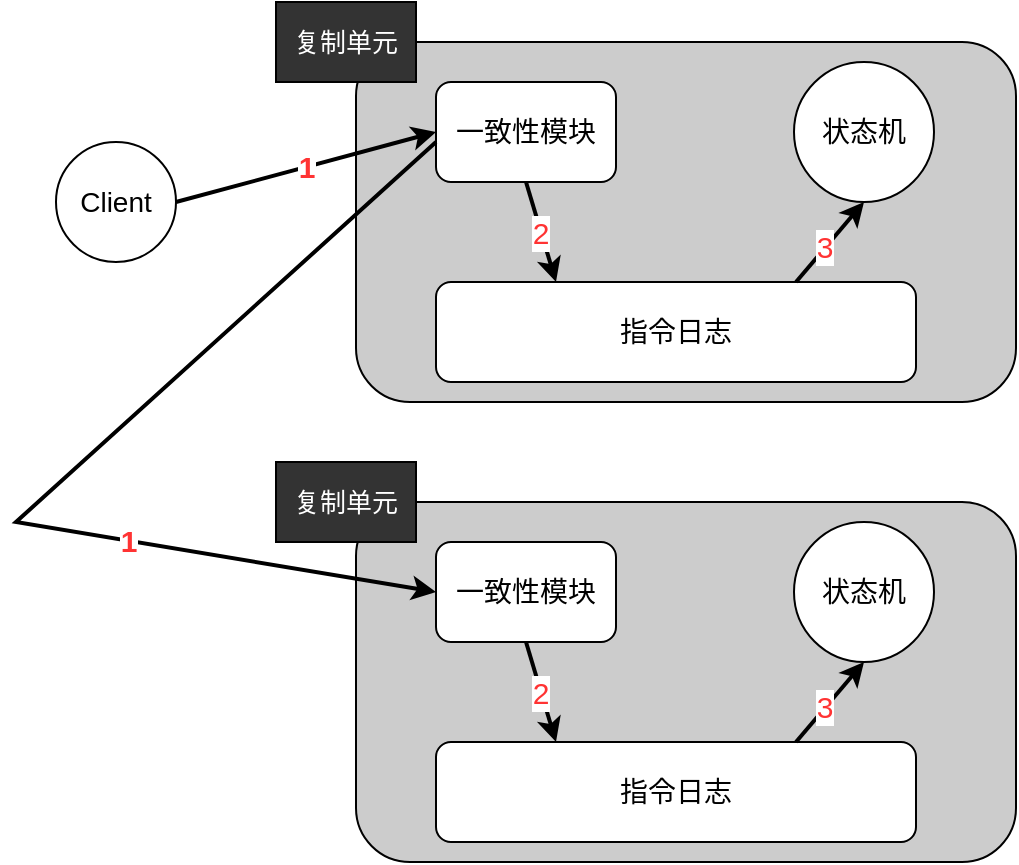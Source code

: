 <mxfile version="16.0.0" type="github">
  <diagram id="Bcqtuh_A2lHMvYJcFtwO" name="Page-1">
    <mxGraphModel dx="1426" dy="792" grid="1" gridSize="10" guides="1" tooltips="1" connect="1" arrows="1" fold="1" page="1" pageScale="1" pageWidth="827" pageHeight="1169" math="0" shadow="0">
      <root>
        <mxCell id="0" />
        <mxCell id="1" parent="0" />
        <mxCell id="nHjAEe9QUG4dYRmGJywx-1" value="Client" style="ellipse;whiteSpace=wrap;html=1;aspect=fixed;fontSize=14;" vertex="1" parent="1">
          <mxGeometry x="40" y="80" width="60" height="60" as="geometry" />
        </mxCell>
        <mxCell id="nHjAEe9QUG4dYRmGJywx-2" value="" style="rounded=1;whiteSpace=wrap;html=1;fontSize=14;fillColor=#CCCCCC;" vertex="1" parent="1">
          <mxGeometry x="190" y="30" width="330" height="180" as="geometry" />
        </mxCell>
        <mxCell id="nHjAEe9QUG4dYRmGJywx-3" value="一致性模块" style="rounded=1;whiteSpace=wrap;html=1;fontSize=14;fillColor=#FFFFFF;" vertex="1" parent="1">
          <mxGeometry x="230" y="50" width="90" height="50" as="geometry" />
        </mxCell>
        <mxCell id="nHjAEe9QUG4dYRmGJywx-4" value="指令日志" style="rounded=1;whiteSpace=wrap;html=1;fontSize=14;fillColor=#FFFFFF;" vertex="1" parent="1">
          <mxGeometry x="230" y="150" width="240" height="50" as="geometry" />
        </mxCell>
        <mxCell id="nHjAEe9QUG4dYRmGJywx-5" value="状态机" style="ellipse;whiteSpace=wrap;html=1;aspect=fixed;fontSize=14;fillColor=#FFFFFF;" vertex="1" parent="1">
          <mxGeometry x="409" y="40" width="70" height="70" as="geometry" />
        </mxCell>
        <mxCell id="nHjAEe9QUG4dYRmGJywx-6" value="1" style="endArrow=classic;html=1;rounded=0;fontSize=15;exitX=1;exitY=0.5;exitDx=0;exitDy=0;entryX=0;entryY=0.5;entryDx=0;entryDy=0;strokeWidth=2;fontColor=#FF3333;fontStyle=1" edge="1" parent="1" source="nHjAEe9QUG4dYRmGJywx-1" target="nHjAEe9QUG4dYRmGJywx-3">
          <mxGeometry width="50" height="50" relative="1" as="geometry">
            <mxPoint x="60" y="270" as="sourcePoint" />
            <mxPoint x="110" y="220" as="targetPoint" />
          </mxGeometry>
        </mxCell>
        <mxCell id="nHjAEe9QUG4dYRmGJywx-7" value="2" style="endArrow=classic;html=1;rounded=0;fontSize=15;fontColor=#FF3333;strokeWidth=2;exitX=0.5;exitY=1;exitDx=0;exitDy=0;" edge="1" parent="1" source="nHjAEe9QUG4dYRmGJywx-3">
          <mxGeometry width="50" height="50" relative="1" as="geometry">
            <mxPoint x="260" y="380" as="sourcePoint" />
            <mxPoint x="290" y="150" as="targetPoint" />
          </mxGeometry>
        </mxCell>
        <mxCell id="nHjAEe9QUG4dYRmGJywx-8" value="" style="endArrow=classic;html=1;rounded=0;fontSize=15;fontColor=#FF3333;strokeWidth=2;exitX=0.75;exitY=0;exitDx=0;exitDy=0;entryX=0.5;entryY=1;entryDx=0;entryDy=0;" edge="1" parent="1" source="nHjAEe9QUG4dYRmGJywx-4" target="nHjAEe9QUG4dYRmGJywx-5">
          <mxGeometry width="50" height="50" relative="1" as="geometry">
            <mxPoint x="320" y="440" as="sourcePoint" />
            <mxPoint x="370" y="390" as="targetPoint" />
          </mxGeometry>
        </mxCell>
        <mxCell id="nHjAEe9QUG4dYRmGJywx-9" value="3" style="edgeLabel;html=1;align=center;verticalAlign=middle;resizable=0;points=[];fontSize=15;fontColor=#FF3333;" vertex="1" connectable="0" parent="nHjAEe9QUG4dYRmGJywx-8">
          <mxGeometry x="-0.103" y="2" relative="1" as="geometry">
            <mxPoint y="1" as="offset" />
          </mxGeometry>
        </mxCell>
        <mxCell id="nHjAEe9QUG4dYRmGJywx-10" value="复制单元" style="rounded=0;whiteSpace=wrap;html=1;fontSize=13;fontColor=#FFFFFF;fillColor=#333333;" vertex="1" parent="1">
          <mxGeometry x="150" y="10" width="70" height="40" as="geometry" />
        </mxCell>
        <mxCell id="nHjAEe9QUG4dYRmGJywx-11" value="" style="rounded=1;whiteSpace=wrap;html=1;fontSize=14;fillColor=#CCCCCC;" vertex="1" parent="1">
          <mxGeometry x="190" y="260" width="330" height="180" as="geometry" />
        </mxCell>
        <mxCell id="nHjAEe9QUG4dYRmGJywx-12" value="一致性模块" style="rounded=1;whiteSpace=wrap;html=1;fontSize=14;fillColor=#FFFFFF;" vertex="1" parent="1">
          <mxGeometry x="230" y="280" width="90" height="50" as="geometry" />
        </mxCell>
        <mxCell id="nHjAEe9QUG4dYRmGJywx-13" value="指令日志" style="rounded=1;whiteSpace=wrap;html=1;fontSize=14;fillColor=#FFFFFF;" vertex="1" parent="1">
          <mxGeometry x="230" y="380" width="240" height="50" as="geometry" />
        </mxCell>
        <mxCell id="nHjAEe9QUG4dYRmGJywx-14" value="状态机" style="ellipse;whiteSpace=wrap;html=1;aspect=fixed;fontSize=14;fillColor=#FFFFFF;" vertex="1" parent="1">
          <mxGeometry x="409" y="270" width="70" height="70" as="geometry" />
        </mxCell>
        <mxCell id="nHjAEe9QUG4dYRmGJywx-15" value="2" style="endArrow=classic;html=1;rounded=0;fontSize=15;fontColor=#FF3333;strokeWidth=2;exitX=0.5;exitY=1;exitDx=0;exitDy=0;" edge="1" parent="1" source="nHjAEe9QUG4dYRmGJywx-12">
          <mxGeometry width="50" height="50" relative="1" as="geometry">
            <mxPoint x="260" y="610" as="sourcePoint" />
            <mxPoint x="290" y="380" as="targetPoint" />
          </mxGeometry>
        </mxCell>
        <mxCell id="nHjAEe9QUG4dYRmGJywx-16" value="" style="endArrow=classic;html=1;rounded=0;fontSize=15;fontColor=#FF3333;strokeWidth=2;exitX=0.75;exitY=0;exitDx=0;exitDy=0;entryX=0.5;entryY=1;entryDx=0;entryDy=0;" edge="1" parent="1" source="nHjAEe9QUG4dYRmGJywx-13" target="nHjAEe9QUG4dYRmGJywx-14">
          <mxGeometry width="50" height="50" relative="1" as="geometry">
            <mxPoint x="320" y="670" as="sourcePoint" />
            <mxPoint x="370" y="620" as="targetPoint" />
          </mxGeometry>
        </mxCell>
        <mxCell id="nHjAEe9QUG4dYRmGJywx-17" value="3" style="edgeLabel;html=1;align=center;verticalAlign=middle;resizable=0;points=[];fontSize=15;fontColor=#FF3333;" vertex="1" connectable="0" parent="nHjAEe9QUG4dYRmGJywx-16">
          <mxGeometry x="-0.103" y="2" relative="1" as="geometry">
            <mxPoint y="1" as="offset" />
          </mxGeometry>
        </mxCell>
        <mxCell id="nHjAEe9QUG4dYRmGJywx-18" value="复制单元" style="rounded=0;whiteSpace=wrap;html=1;fontSize=13;fontColor=#FFFFFF;fillColor=#333333;" vertex="1" parent="1">
          <mxGeometry x="150" y="240" width="70" height="40" as="geometry" />
        </mxCell>
        <mxCell id="nHjAEe9QUG4dYRmGJywx-20" value="" style="endArrow=classic;html=1;rounded=0;fontSize=13;fontColor=#FFFFFF;strokeWidth=2;entryX=0;entryY=0.5;entryDx=0;entryDy=0;" edge="1" parent="1" target="nHjAEe9QUG4dYRmGJywx-12">
          <mxGeometry width="50" height="50" relative="1" as="geometry">
            <mxPoint x="230" y="80" as="sourcePoint" />
            <mxPoint x="90" y="230" as="targetPoint" />
            <Array as="points">
              <mxPoint x="20" y="270" />
            </Array>
          </mxGeometry>
        </mxCell>
        <mxCell id="nHjAEe9QUG4dYRmGJywx-21" value="1" style="edgeLabel;html=1;align=center;verticalAlign=middle;resizable=0;points=[];fontSize=15;fontColor=#FF3333;fontStyle=1" vertex="1" connectable="0" parent="nHjAEe9QUG4dYRmGJywx-20">
          <mxGeometry x="0.37" y="1" relative="1" as="geometry">
            <mxPoint as="offset" />
          </mxGeometry>
        </mxCell>
      </root>
    </mxGraphModel>
  </diagram>
</mxfile>
